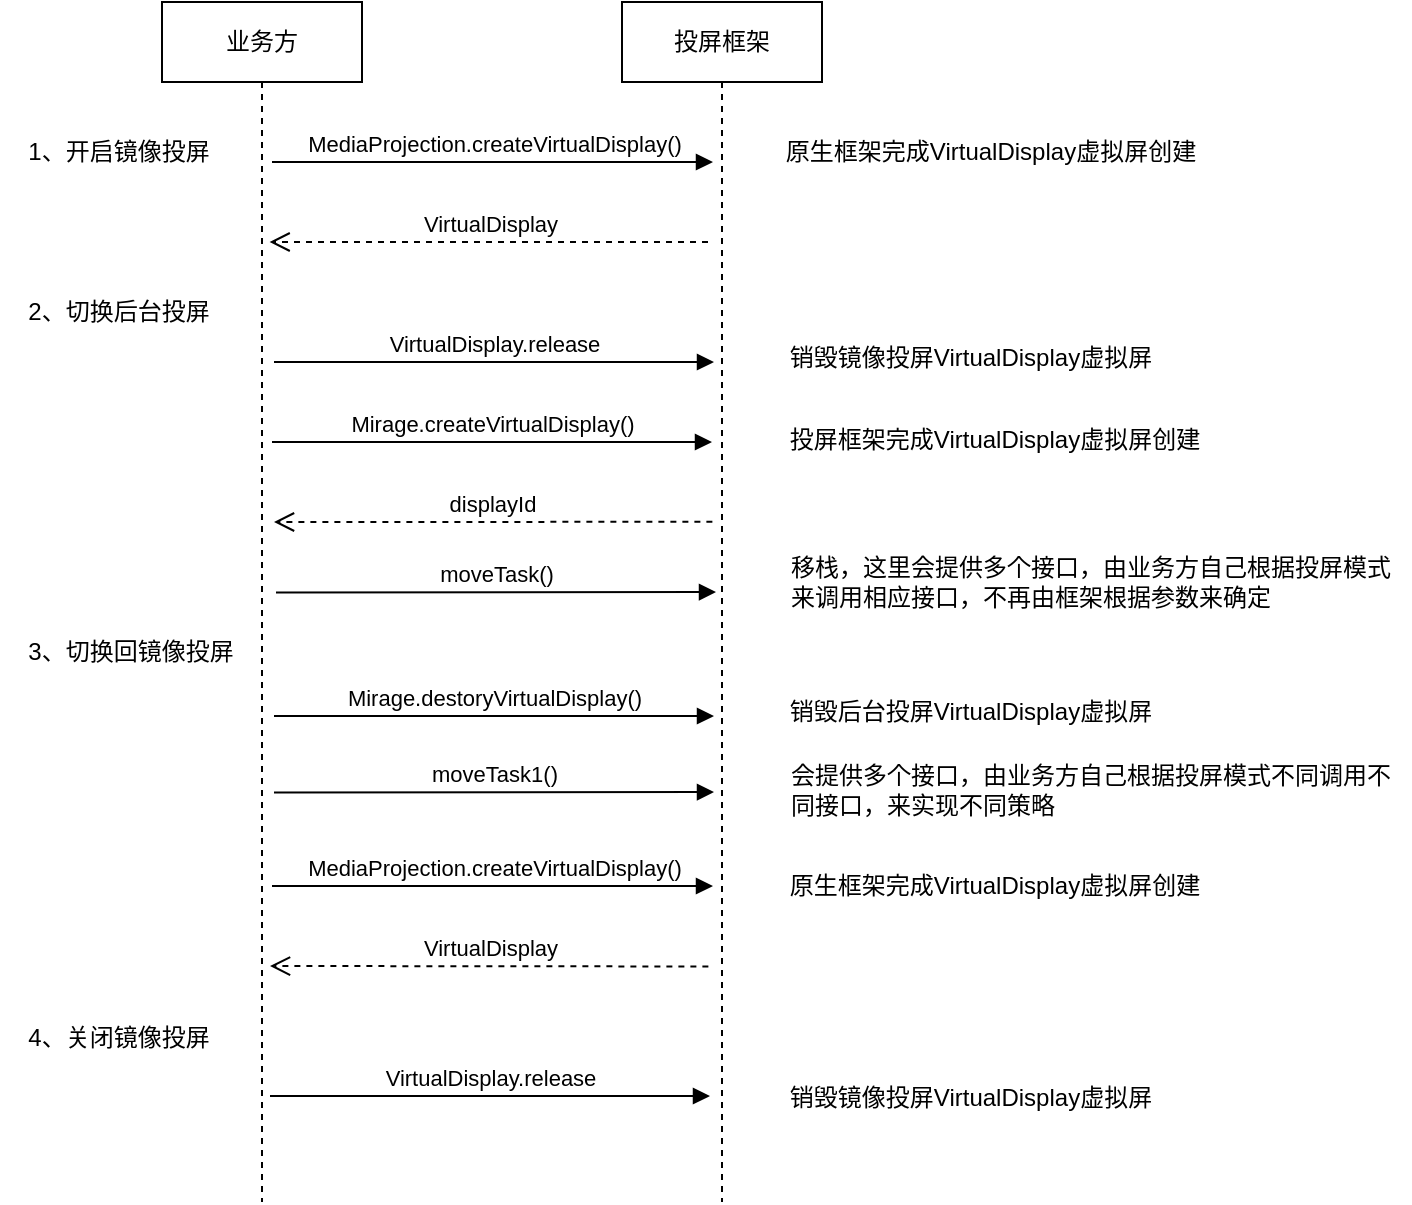 <mxfile version="21.3.6" type="github">
  <diagram name="第 1 页" id="pqCpIAnnsJ8Doec1KHbv">
    <mxGraphModel dx="979" dy="543" grid="1" gridSize="10" guides="1" tooltips="1" connect="1" arrows="1" fold="1" page="1" pageScale="1" pageWidth="827" pageHeight="1169" math="0" shadow="0">
      <root>
        <mxCell id="0" />
        <mxCell id="1" parent="0" />
        <mxCell id="7ZaOoq3dF_SDf8ZacNCA-1" value="业务方" style="shape=umlLifeline;perimeter=lifelinePerimeter;whiteSpace=wrap;html=1;container=1;dropTarget=0;collapsible=0;recursiveResize=0;outlineConnect=0;portConstraint=eastwest;newEdgeStyle={&quot;edgeStyle&quot;:&quot;elbowEdgeStyle&quot;,&quot;elbow&quot;:&quot;vertical&quot;,&quot;curved&quot;:0,&quot;rounded&quot;:0};" vertex="1" parent="1">
          <mxGeometry x="191" y="40" width="100" height="600" as="geometry" />
        </mxCell>
        <mxCell id="7ZaOoq3dF_SDf8ZacNCA-6" value="投屏框架" style="shape=umlLifeline;perimeter=lifelinePerimeter;whiteSpace=wrap;html=1;container=1;dropTarget=0;collapsible=0;recursiveResize=0;outlineConnect=0;portConstraint=eastwest;newEdgeStyle={&quot;edgeStyle&quot;:&quot;elbowEdgeStyle&quot;,&quot;elbow&quot;:&quot;vertical&quot;,&quot;curved&quot;:0,&quot;rounded&quot;:0};" vertex="1" parent="1">
          <mxGeometry x="421" y="40" width="100" height="600" as="geometry" />
        </mxCell>
        <mxCell id="7ZaOoq3dF_SDf8ZacNCA-7" value="1、开启镜像投屏" style="text;html=1;align=center;verticalAlign=middle;resizable=0;points=[];autosize=1;strokeColor=none;fillColor=none;" vertex="1" parent="1">
          <mxGeometry x="114" y="100" width="110" height="30" as="geometry" />
        </mxCell>
        <mxCell id="7ZaOoq3dF_SDf8ZacNCA-8" value="MediaProjection.createVirtualDisplay()" style="html=1;verticalAlign=bottom;endArrow=block;edgeStyle=elbowEdgeStyle;elbow=vertical;curved=0;rounded=0;" edge="1" parent="1">
          <mxGeometry width="80" relative="1" as="geometry">
            <mxPoint x="246" y="120" as="sourcePoint" />
            <mxPoint x="466.5" y="119.759" as="targetPoint" />
          </mxGeometry>
        </mxCell>
        <mxCell id="7ZaOoq3dF_SDf8ZacNCA-9" value="原生框架完成VirtualDisplay虚拟屏创建" style="text;html=1;align=center;verticalAlign=middle;resizable=0;points=[];autosize=1;strokeColor=none;fillColor=none;" vertex="1" parent="1">
          <mxGeometry x="490" y="100" width="230" height="30" as="geometry" />
        </mxCell>
        <mxCell id="7ZaOoq3dF_SDf8ZacNCA-10" value="VirtualDisplay" style="html=1;verticalAlign=bottom;endArrow=open;dashed=1;endSize=8;edgeStyle=elbowEdgeStyle;elbow=vertical;curved=0;rounded=0;" edge="1" parent="1">
          <mxGeometry relative="1" as="geometry">
            <mxPoint x="464" y="160" as="sourcePoint" />
            <mxPoint x="244.81" y="159.759" as="targetPoint" />
          </mxGeometry>
        </mxCell>
        <mxCell id="7ZaOoq3dF_SDf8ZacNCA-11" value="Mirage.createVirtualDisplay()" style="html=1;verticalAlign=bottom;endArrow=block;edgeStyle=elbowEdgeStyle;elbow=vertical;curved=0;rounded=0;" edge="1" parent="1">
          <mxGeometry width="80" relative="1" as="geometry">
            <mxPoint x="246" y="260" as="sourcePoint" />
            <mxPoint x="466" y="260" as="targetPoint" />
          </mxGeometry>
        </mxCell>
        <mxCell id="7ZaOoq3dF_SDf8ZacNCA-12" value="2、切换后台投屏" style="text;html=1;align=center;verticalAlign=middle;resizable=0;points=[];autosize=1;strokeColor=none;fillColor=none;" vertex="1" parent="1">
          <mxGeometry x="114" y="180" width="110" height="30" as="geometry" />
        </mxCell>
        <mxCell id="7ZaOoq3dF_SDf8ZacNCA-14" value="displayId" style="html=1;verticalAlign=bottom;endArrow=open;dashed=1;endSize=8;edgeStyle=elbowEdgeStyle;elbow=vertical;curved=0;rounded=0;" edge="1" parent="1">
          <mxGeometry relative="1" as="geometry">
            <mxPoint x="466.19" y="299.9" as="sourcePoint" />
            <mxPoint x="247.0" y="299.659" as="targetPoint" />
          </mxGeometry>
        </mxCell>
        <mxCell id="7ZaOoq3dF_SDf8ZacNCA-15" value="3、切换回镜像投屏" style="text;html=1;align=center;verticalAlign=middle;resizable=0;points=[];autosize=1;strokeColor=none;fillColor=none;" vertex="1" parent="1">
          <mxGeometry x="110" y="350" width="130" height="30" as="geometry" />
        </mxCell>
        <mxCell id="7ZaOoq3dF_SDf8ZacNCA-16" value="moveTask()" style="html=1;verticalAlign=bottom;endArrow=block;edgeStyle=elbowEdgeStyle;elbow=vertical;curved=0;rounded=0;" edge="1" parent="1">
          <mxGeometry width="80" relative="1" as="geometry">
            <mxPoint x="248" y="335.24" as="sourcePoint" />
            <mxPoint x="468" y="335.24" as="targetPoint" />
          </mxGeometry>
        </mxCell>
        <mxCell id="7ZaOoq3dF_SDf8ZacNCA-19" value="4、关闭镜像投屏" style="text;html=1;align=center;verticalAlign=middle;resizable=0;points=[];autosize=1;strokeColor=none;fillColor=none;" vertex="1" parent="1">
          <mxGeometry x="114" y="543" width="110" height="30" as="geometry" />
        </mxCell>
        <mxCell id="7ZaOoq3dF_SDf8ZacNCA-21" value="VirtualDisplay.release" style="html=1;verticalAlign=bottom;endArrow=block;edgeStyle=elbowEdgeStyle;elbow=vertical;curved=0;rounded=0;" edge="1" parent="1">
          <mxGeometry width="80" relative="1" as="geometry">
            <mxPoint x="247" y="219.96" as="sourcePoint" />
            <mxPoint x="467" y="219.96" as="targetPoint" />
          </mxGeometry>
        </mxCell>
        <mxCell id="7ZaOoq3dF_SDf8ZacNCA-22" value="投屏框架完成VirtualDisplay虚拟屏创建" style="text;html=1;align=center;verticalAlign=middle;resizable=0;points=[];autosize=1;strokeColor=none;fillColor=none;" vertex="1" parent="1">
          <mxGeometry x="492" y="244" width="230" height="30" as="geometry" />
        </mxCell>
        <mxCell id="7ZaOoq3dF_SDf8ZacNCA-23" value="&lt;div style=&quot;text-align: left;&quot;&gt;移栈，这里会提供多个接口，由业务方自己根据投屏模式&lt;/div&gt;&lt;div style=&quot;text-align: left;&quot;&gt;来调用相应接口，不再由框架根据参数来确定&lt;/div&gt;" style="text;html=1;align=center;verticalAlign=middle;resizable=0;points=[];autosize=1;strokeColor=none;fillColor=none;" vertex="1" parent="1">
          <mxGeometry x="495" y="310" width="320" height="40" as="geometry" />
        </mxCell>
        <mxCell id="7ZaOoq3dF_SDf8ZacNCA-24" value="Mirage.destoryVirtualDisplay()" style="html=1;verticalAlign=bottom;endArrow=block;edgeStyle=elbowEdgeStyle;elbow=vertical;curved=0;rounded=0;" edge="1" parent="1">
          <mxGeometry width="80" relative="1" as="geometry">
            <mxPoint x="247" y="396.96" as="sourcePoint" />
            <mxPoint x="467" y="396.96" as="targetPoint" />
          </mxGeometry>
        </mxCell>
        <mxCell id="7ZaOoq3dF_SDf8ZacNCA-25" value="销毁后台投屏VirtualDisplay虚拟屏" style="text;html=1;align=center;verticalAlign=middle;resizable=0;points=[];autosize=1;strokeColor=none;fillColor=none;" vertex="1" parent="1">
          <mxGeometry x="495" y="380" width="200" height="30" as="geometry" />
        </mxCell>
        <mxCell id="7ZaOoq3dF_SDf8ZacNCA-26" value="MediaProjection.createVirtualDisplay()" style="html=1;verticalAlign=bottom;endArrow=block;edgeStyle=elbowEdgeStyle;elbow=vertical;curved=0;rounded=0;" edge="1" parent="1">
          <mxGeometry width="80" relative="1" as="geometry">
            <mxPoint x="246" y="482" as="sourcePoint" />
            <mxPoint x="466.5" y="481.759" as="targetPoint" />
          </mxGeometry>
        </mxCell>
        <mxCell id="7ZaOoq3dF_SDf8ZacNCA-27" value="moveTask1()" style="html=1;verticalAlign=bottom;endArrow=block;edgeStyle=elbowEdgeStyle;elbow=vertical;curved=0;rounded=0;" edge="1" parent="1">
          <mxGeometry width="80" relative="1" as="geometry">
            <mxPoint x="247" y="435.24" as="sourcePoint" />
            <mxPoint x="467" y="435.24" as="targetPoint" />
          </mxGeometry>
        </mxCell>
        <mxCell id="7ZaOoq3dF_SDf8ZacNCA-28" value="&lt;div style=&quot;text-align: left;&quot;&gt;会提供多个接口，由业务方自己根据投屏模式不同调用不&lt;/div&gt;&lt;div style=&quot;text-align: left;&quot;&gt;同&lt;span style=&quot;background-color: initial;&quot;&gt;接口，来实现不同策略&lt;/span&gt;&lt;/div&gt;" style="text;html=1;align=center;verticalAlign=middle;resizable=0;points=[];autosize=1;strokeColor=none;fillColor=none;" vertex="1" parent="1">
          <mxGeometry x="495" y="414" width="320" height="40" as="geometry" />
        </mxCell>
        <mxCell id="7ZaOoq3dF_SDf8ZacNCA-29" value="原生框架完成VirtualDisplay虚拟屏创建" style="text;html=1;align=center;verticalAlign=middle;resizable=0;points=[];autosize=1;strokeColor=none;fillColor=none;" vertex="1" parent="1">
          <mxGeometry x="492" y="467" width="230" height="30" as="geometry" />
        </mxCell>
        <mxCell id="7ZaOoq3dF_SDf8ZacNCA-30" value="VirtualDisplay" style="html=1;verticalAlign=bottom;endArrow=open;dashed=1;endSize=8;edgeStyle=elbowEdgeStyle;elbow=vertical;curved=0;rounded=0;" edge="1" parent="1">
          <mxGeometry relative="1" as="geometry">
            <mxPoint x="464.19" y="522.24" as="sourcePoint" />
            <mxPoint x="245.0" y="521.999" as="targetPoint" />
          </mxGeometry>
        </mxCell>
        <mxCell id="7ZaOoq3dF_SDf8ZacNCA-31" value="VirtualDisplay.release" style="html=1;verticalAlign=bottom;endArrow=block;edgeStyle=elbowEdgeStyle;elbow=vertical;curved=0;rounded=0;" edge="1" parent="1">
          <mxGeometry width="80" relative="1" as="geometry">
            <mxPoint x="245" y="587" as="sourcePoint" />
            <mxPoint x="465" y="587" as="targetPoint" />
          </mxGeometry>
        </mxCell>
        <mxCell id="7ZaOoq3dF_SDf8ZacNCA-32" value="销毁镜像投屏VirtualDisplay虚拟屏" style="text;html=1;align=center;verticalAlign=middle;resizable=0;points=[];autosize=1;strokeColor=none;fillColor=none;" vertex="1" parent="1">
          <mxGeometry x="495" y="203" width="200" height="30" as="geometry" />
        </mxCell>
        <mxCell id="7ZaOoq3dF_SDf8ZacNCA-33" value="销毁镜像投屏VirtualDisplay虚拟屏" style="text;html=1;align=center;verticalAlign=middle;resizable=0;points=[];autosize=1;strokeColor=none;fillColor=none;" vertex="1" parent="1">
          <mxGeometry x="495" y="573" width="200" height="30" as="geometry" />
        </mxCell>
      </root>
    </mxGraphModel>
  </diagram>
</mxfile>
